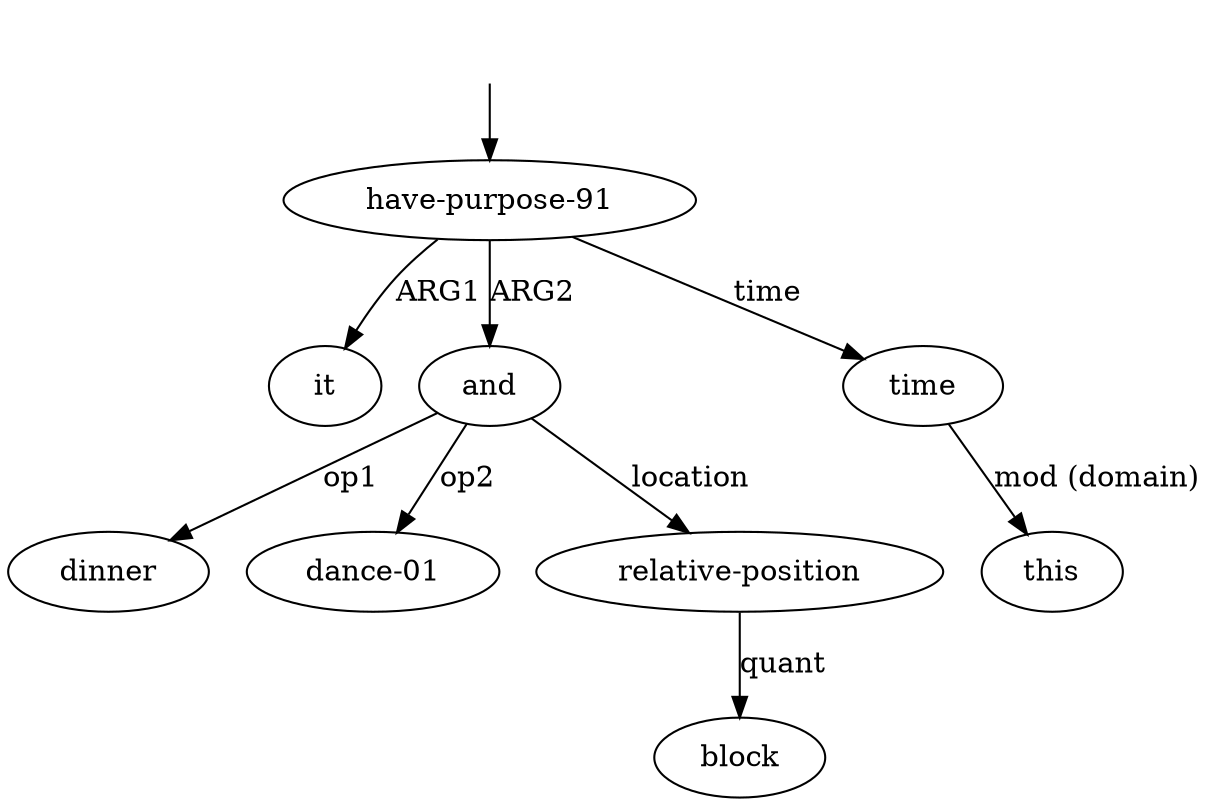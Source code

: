 digraph "20010016" {
  top [ style=invis ];
  top -> 0;
  0 [ label=<<table align="center" border="0" cellspacing="0"><tr><td colspan="2">have-purpose-91</td></tr></table>> ];
  1 [ label=<<table align="center" border="0" cellspacing="0"><tr><td colspan="2">it</td></tr></table>> ];
  2 [ label=<<table align="center" border="0" cellspacing="0"><tr><td colspan="2">and</td></tr></table>> ];
  3 [ label=<<table align="center" border="0" cellspacing="0"><tr><td colspan="2">dinner</td></tr></table>> ];
  4 [ label=<<table align="center" border="0" cellspacing="0"><tr><td colspan="2">dance-01</td></tr></table>> ];
  5 [ label=<<table align="center" border="0" cellspacing="0"><tr><td colspan="2">relative-position</td></tr></table>> ];
  6 [ label=<<table align="center" border="0" cellspacing="0"><tr><td colspan="2">block</td></tr></table>> ];
  7 [ label=<<table align="center" border="0" cellspacing="0"><tr><td colspan="2">time</td></tr></table>> ];
  8 [ label=<<table align="center" border="0" cellspacing="0"><tr><td colspan="2">this</td></tr></table>> ];
  0 -> 2 [ label="ARG2" ];
  7 -> 8 [ label="mod (domain)" ];
  2 -> 4 [ label="op2" ];
  0 -> 1 [ label="ARG1" ];
  0 -> 7 [ label="time" ];
  2 -> 5 [ label="location" ];
  5 -> 6 [ label="quant" ];
  2 -> 3 [ label="op1" ];
}

